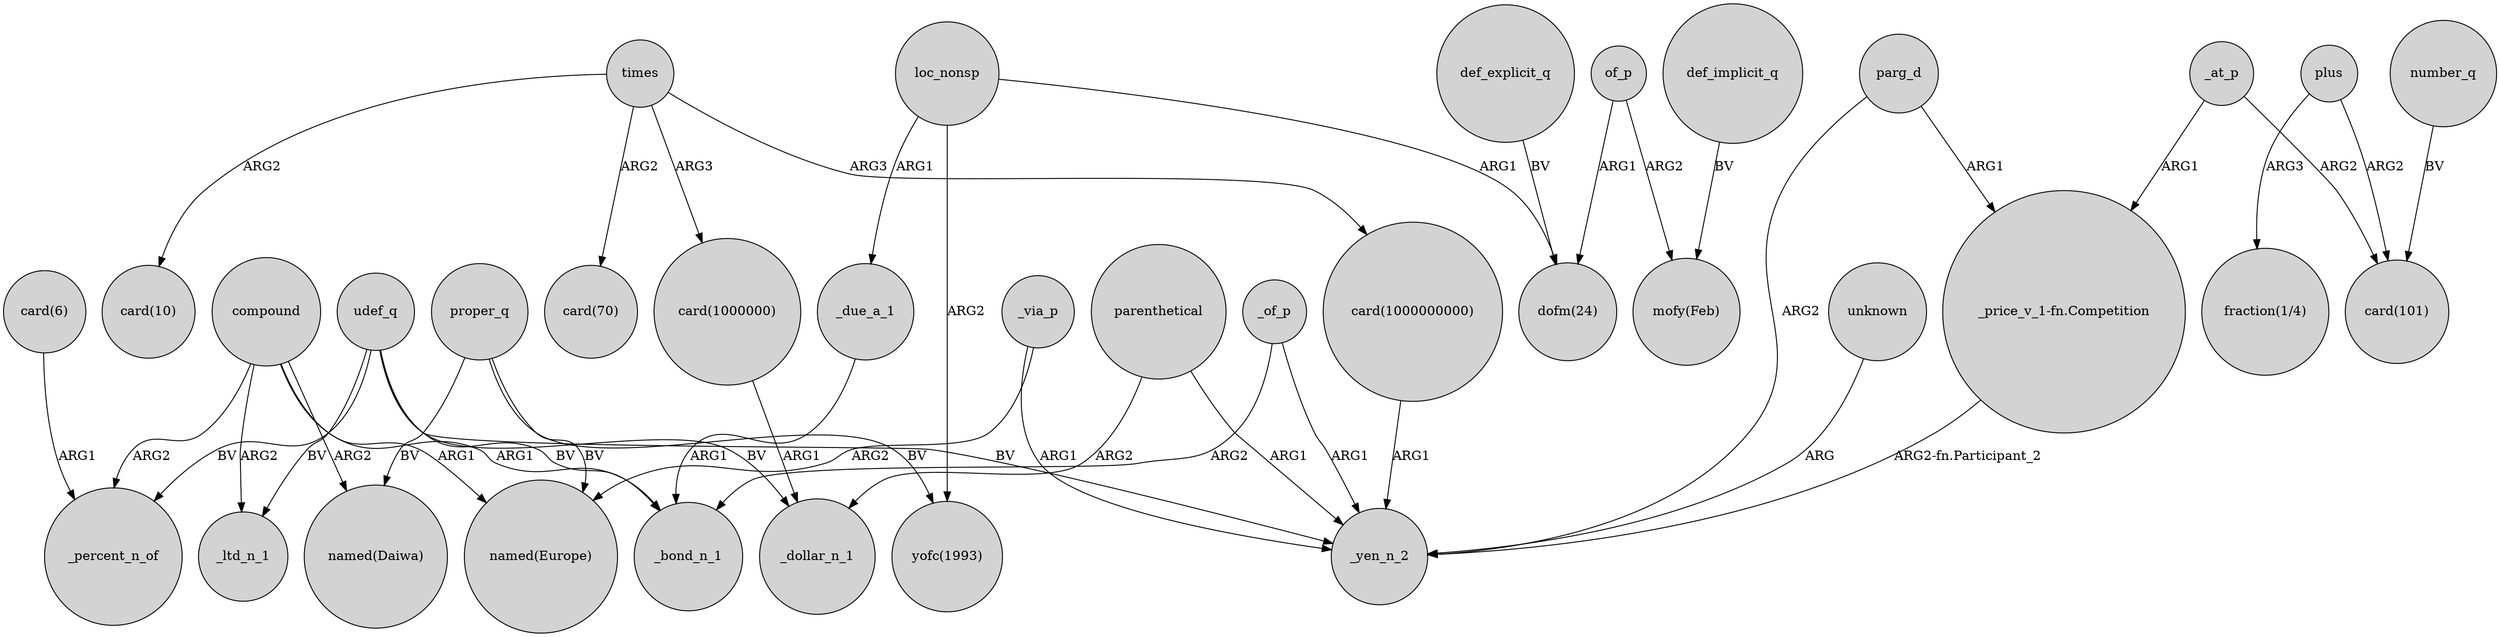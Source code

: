 digraph {
	node [shape=circle style=filled]
	times -> "card(70)" [label=ARG2]
	def_explicit_q -> "dofm(24)" [label=BV]
	udef_q -> _bond_n_1 [label=BV]
	times -> "card(10)" [label=ARG2]
	of_p -> "mofy(Feb)" [label=ARG2]
	proper_q -> "named(Europe)" [label=BV]
	_at_p -> "_price_v_1-fn.Competition" [label=ARG1]
	compound -> _bond_n_1 [label=ARG1]
	_at_p -> "card(101)" [label=ARG2]
	times -> "card(1000000)" [label=ARG3]
	_of_p -> _bond_n_1 [label=ARG2]
	of_p -> "dofm(24)" [label=ARG1]
	loc_nonsp -> "dofm(24)" [label=ARG1]
	plus -> "card(101)" [label=ARG2]
	times -> "card(1000000000)" [label=ARG3]
	parg_d -> _yen_n_2 [label=ARG2]
	loc_nonsp -> "yofc(1993)" [label=ARG2]
	def_implicit_q -> "mofy(Feb)" [label=BV]
	proper_q -> "yofc(1993)" [label=BV]
	"_price_v_1-fn.Competition" -> _yen_n_2 [label="ARG2-fn.Participant_2"]
	_due_a_1 -> _bond_n_1 [label=ARG1]
	"card(6)" -> _percent_n_of [label=ARG1]
	_of_p -> _yen_n_2 [label=ARG1]
	udef_q -> _percent_n_of [label=BV]
	compound -> _percent_n_of [label=ARG2]
	udef_q -> _dollar_n_1 [label=BV]
	"card(1000000)" -> _dollar_n_1 [label=ARG1]
	unknown -> _yen_n_2 [label=ARG]
	compound -> _ltd_n_1 [label=ARG2]
	loc_nonsp -> _due_a_1 [label=ARG1]
	proper_q -> "named(Daiwa)" [label=BV]
	"card(1000000000)" -> _yen_n_2 [label=ARG1]
	_via_p -> "named(Europe)" [label=ARG2]
	plus -> "fraction(1/4)" [label=ARG3]
	compound -> "named(Europe)" [label=ARG1]
	compound -> "named(Daiwa)" [label=ARG2]
	udef_q -> _yen_n_2 [label=BV]
	parenthetical -> _yen_n_2 [label=ARG1]
	udef_q -> _ltd_n_1 [label=BV]
	parenthetical -> _dollar_n_1 [label=ARG2]
	parg_d -> "_price_v_1-fn.Competition" [label=ARG1]
	number_q -> "card(101)" [label=BV]
	_via_p -> _yen_n_2 [label=ARG1]
}
